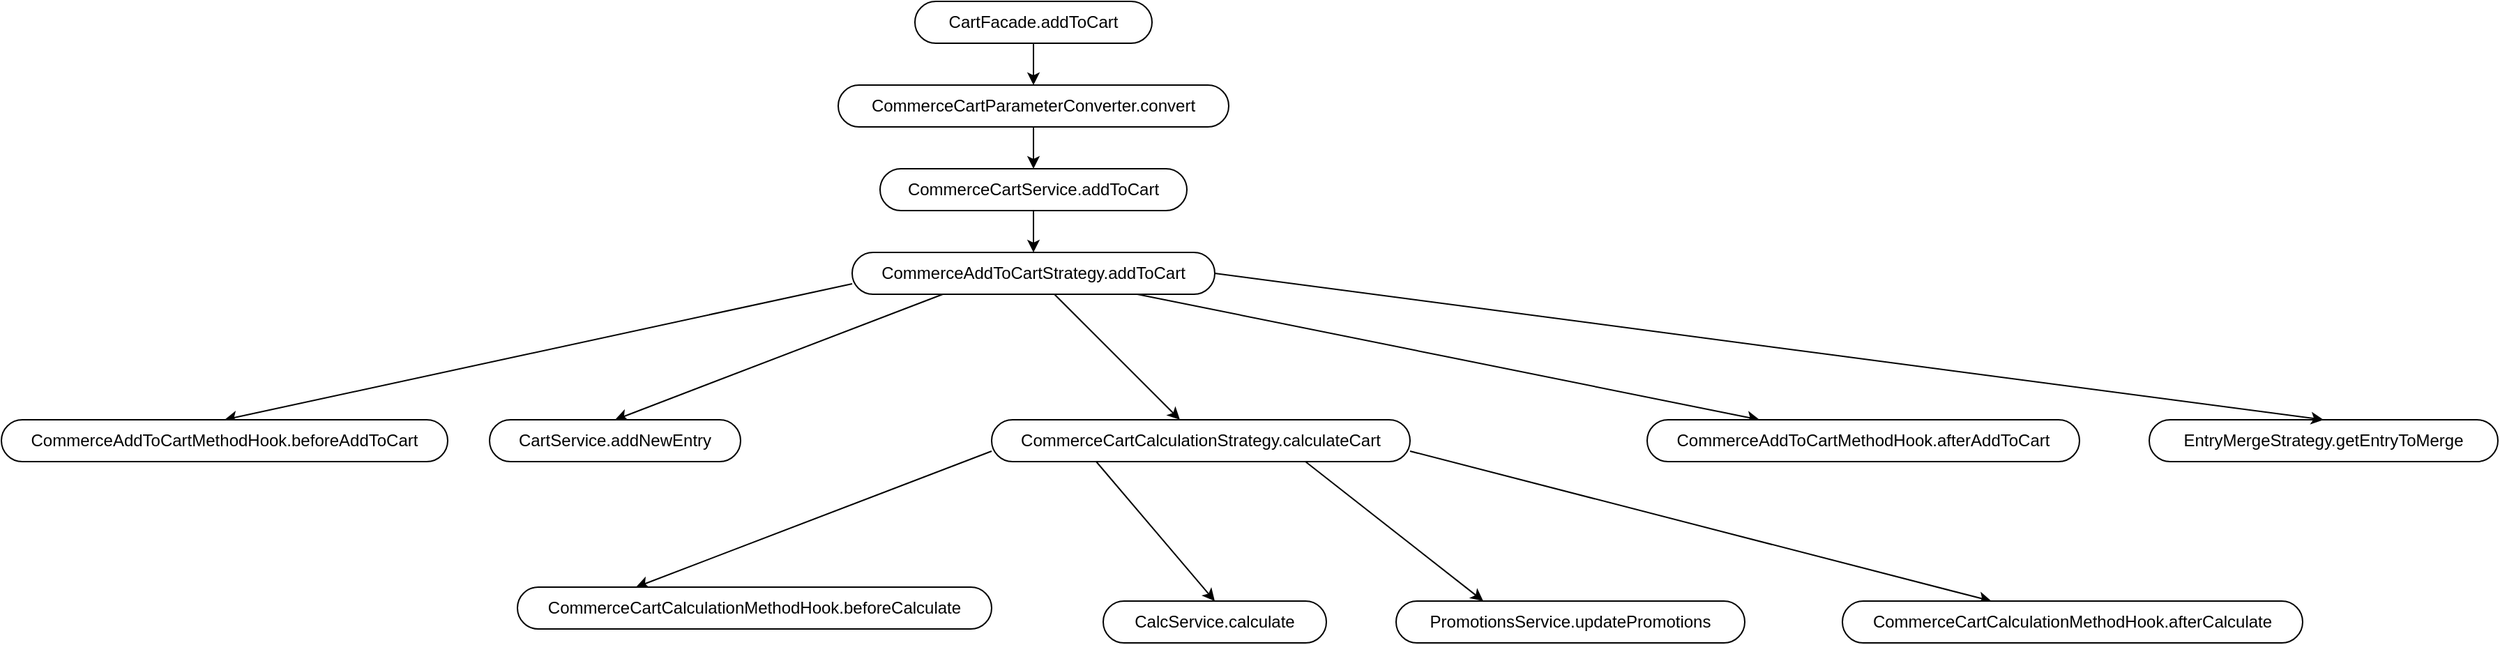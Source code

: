 <mxfile version="21.2.2" type="github">
  <diagram id="C2fSY1v2SiZeoUbDoYyL" name="Page-1">
    <mxGraphModel dx="2219" dy="617" grid="1" gridSize="10" guides="1" tooltips="1" connect="1" arrows="1" fold="1" page="1" pageScale="1" pageWidth="1169" pageHeight="827" math="0" shadow="0">
      <root>
        <mxCell id="0" />
        <mxCell id="1" parent="0" />
        <mxCell id="nQpdObJUpN9kFc_Fgj45-11" value="" style="rounded=0;orthogonalLoop=1;jettySize=auto;html=1;startArrow=none;endArrow=classic;segment=10;sourcePerimeterSpacing=0;targetPerimeterSpacing=0;entryX=0.5;entryY=0;entryDx=0;entryDy=0;exitX=0.5;exitY=1;exitDx=0;exitDy=0;endFill=1;" edge="1" parent="1" source="nQpdObJUpN9kFc_Fgj45-5" target="nQpdObJUpN9kFc_Fgj45-7">
          <mxGeometry relative="1" as="geometry" />
        </mxCell>
        <mxCell id="nQpdObJUpN9kFc_Fgj45-5" value="CartFacade.addToCart" style="whiteSpace=wrap;html=1;rounded=1;arcSize=50;align=center;verticalAlign=middle;strokeWidth=1;autosize=1;spacing=4;treeFolding=1;treeMoving=1;newEdgeStyle={&quot;edgeStyle&quot;:&quot;entityRelationEdgeStyle&quot;,&quot;startArrow&quot;:&quot;none&quot;,&quot;endArrow&quot;:&quot;none&quot;,&quot;segment&quot;:10,&quot;curved&quot;:1,&quot;sourcePerimeterSpacing&quot;:0,&quot;targetPerimeterSpacing&quot;:0};" vertex="1" parent="1">
          <mxGeometry x="115" y="50" width="170" height="30" as="geometry" />
        </mxCell>
        <mxCell id="nQpdObJUpN9kFc_Fgj45-17" value="" style="rounded=0;orthogonalLoop=1;jettySize=auto;html=1;startArrow=none;endArrow=classic;segment=10;sourcePerimeterSpacing=0;targetPerimeterSpacing=0;exitX=0.5;exitY=1;exitDx=0;exitDy=0;entryX=0.5;entryY=0;entryDx=0;entryDy=0;endFill=1;" edge="1" parent="1" source="nQpdObJUpN9kFc_Fgj45-7" target="nQpdObJUpN9kFc_Fgj45-16">
          <mxGeometry relative="1" as="geometry" />
        </mxCell>
        <mxCell id="nQpdObJUpN9kFc_Fgj45-7" value="CommerceCartParameterConverter.convert" style="whiteSpace=wrap;html=1;rounded=1;arcSize=50;align=center;verticalAlign=middle;strokeWidth=1;autosize=1;spacing=4;treeFolding=1;treeMoving=1;newEdgeStyle={&quot;edgeStyle&quot;:&quot;entityRelationEdgeStyle&quot;,&quot;startArrow&quot;:&quot;none&quot;,&quot;endArrow&quot;:&quot;none&quot;,&quot;segment&quot;:10,&quot;curved&quot;:1,&quot;sourcePerimeterSpacing&quot;:0,&quot;targetPerimeterSpacing&quot;:0};" vertex="1" parent="1">
          <mxGeometry x="60" y="110" width="280" height="30" as="geometry" />
        </mxCell>
        <mxCell id="nQpdObJUpN9kFc_Fgj45-20" value="" style="rounded=0;orthogonalLoop=1;jettySize=auto;html=1;startArrow=none;endArrow=classic;segment=10;sourcePerimeterSpacing=0;targetPerimeterSpacing=0;exitX=0.5;exitY=1;exitDx=0;exitDy=0;entryX=0.5;entryY=0;entryDx=0;entryDy=0;endFill=1;" edge="1" parent="1" source="nQpdObJUpN9kFc_Fgj45-16" target="nQpdObJUpN9kFc_Fgj45-19">
          <mxGeometry relative="1" as="geometry" />
        </mxCell>
        <mxCell id="nQpdObJUpN9kFc_Fgj45-16" value="CommerceCartService.addToCart" style="whiteSpace=wrap;html=1;rounded=1;arcSize=50;align=center;verticalAlign=middle;strokeWidth=1;autosize=1;spacing=4;treeFolding=1;treeMoving=1;newEdgeStyle={&quot;edgeStyle&quot;:&quot;entityRelationEdgeStyle&quot;,&quot;startArrow&quot;:&quot;none&quot;,&quot;endArrow&quot;:&quot;none&quot;,&quot;segment&quot;:10,&quot;curved&quot;:1,&quot;sourcePerimeterSpacing&quot;:0,&quot;targetPerimeterSpacing&quot;:0};" vertex="1" parent="1">
          <mxGeometry x="90" y="170" width="220" height="30" as="geometry" />
        </mxCell>
        <mxCell id="nQpdObJUpN9kFc_Fgj45-22" value="" style="rounded=0;orthogonalLoop=1;jettySize=auto;html=1;startArrow=none;endArrow=classic;segment=10;sourcePerimeterSpacing=0;targetPerimeterSpacing=0;entryX=0.5;entryY=0;entryDx=0;entryDy=0;exitX=0;exitY=0.75;exitDx=0;exitDy=0;endFill=1;" edge="1" parent="1" source="nQpdObJUpN9kFc_Fgj45-19" target="nQpdObJUpN9kFc_Fgj45-21">
          <mxGeometry relative="1" as="geometry" />
        </mxCell>
        <mxCell id="nQpdObJUpN9kFc_Fgj45-26" value="" style="rounded=0;orthogonalLoop=1;jettySize=auto;html=1;startArrow=none;endArrow=classic;segment=10;sourcePerimeterSpacing=0;targetPerimeterSpacing=0;exitX=0.25;exitY=1;exitDx=0;exitDy=0;entryX=0.5;entryY=0;entryDx=0;entryDy=0;endFill=1;" edge="1" parent="1" source="nQpdObJUpN9kFc_Fgj45-19" target="nQpdObJUpN9kFc_Fgj45-25">
          <mxGeometry relative="1" as="geometry">
            <mxPoint x="210" y="270" as="sourcePoint" />
          </mxGeometry>
        </mxCell>
        <mxCell id="nQpdObJUpN9kFc_Fgj45-28" value="" style="rounded=0;orthogonalLoop=1;jettySize=auto;html=1;startArrow=none;endArrow=classic;segment=10;sourcePerimeterSpacing=0;targetPerimeterSpacing=0;endFill=1;" edge="1" parent="1" source="nQpdObJUpN9kFc_Fgj45-19" target="nQpdObJUpN9kFc_Fgj45-27">
          <mxGeometry relative="1" as="geometry" />
        </mxCell>
        <mxCell id="nQpdObJUpN9kFc_Fgj45-42" value="" style="rounded=0;orthogonalLoop=1;jettySize=auto;html=1;startArrow=none;endArrow=classic;segment=10;sourcePerimeterSpacing=0;targetPerimeterSpacing=0;endFill=1;" edge="1" parent="1" source="nQpdObJUpN9kFc_Fgj45-19" target="nQpdObJUpN9kFc_Fgj45-41">
          <mxGeometry relative="1" as="geometry" />
        </mxCell>
        <mxCell id="nQpdObJUpN9kFc_Fgj45-19" value="CommerceAddToCartStrategy.addToCart" style="whiteSpace=wrap;html=1;rounded=1;arcSize=50;align=center;verticalAlign=middle;strokeWidth=1;autosize=1;spacing=4;treeFolding=1;treeMoving=1;newEdgeStyle={&quot;edgeStyle&quot;:&quot;entityRelationEdgeStyle&quot;,&quot;startArrow&quot;:&quot;none&quot;,&quot;endArrow&quot;:&quot;none&quot;,&quot;segment&quot;:10,&quot;curved&quot;:1,&quot;sourcePerimeterSpacing&quot;:0,&quot;targetPerimeterSpacing&quot;:0};" vertex="1" parent="1">
          <mxGeometry x="70" y="230" width="260" height="30" as="geometry" />
        </mxCell>
        <mxCell id="nQpdObJUpN9kFc_Fgj45-21" value="CommerceAddToCartMethodHook.beforeAddToCart" style="whiteSpace=wrap;html=1;rounded=1;arcSize=50;align=center;verticalAlign=middle;strokeWidth=1;autosize=1;spacing=4;treeFolding=1;treeMoving=1;newEdgeStyle={&quot;edgeStyle&quot;:&quot;entityRelationEdgeStyle&quot;,&quot;startArrow&quot;:&quot;none&quot;,&quot;endArrow&quot;:&quot;none&quot;,&quot;segment&quot;:10,&quot;curved&quot;:1,&quot;sourcePerimeterSpacing&quot;:0,&quot;targetPerimeterSpacing&quot;:0};" vertex="1" parent="1">
          <mxGeometry x="-540" y="350" width="320" height="30" as="geometry" />
        </mxCell>
        <mxCell id="nQpdObJUpN9kFc_Fgj45-25" value="CartService.addNewEntry" style="whiteSpace=wrap;html=1;rounded=1;arcSize=50;align=center;verticalAlign=middle;strokeWidth=1;autosize=1;spacing=4;treeFolding=1;treeMoving=1;newEdgeStyle={&quot;edgeStyle&quot;:&quot;entityRelationEdgeStyle&quot;,&quot;startArrow&quot;:&quot;none&quot;,&quot;endArrow&quot;:&quot;none&quot;,&quot;segment&quot;:10,&quot;curved&quot;:1,&quot;sourcePerimeterSpacing&quot;:0,&quot;targetPerimeterSpacing&quot;:0};" vertex="1" parent="1">
          <mxGeometry x="-190" y="350" width="180" height="30" as="geometry" />
        </mxCell>
        <mxCell id="nQpdObJUpN9kFc_Fgj45-30" value="" style="rounded=0;orthogonalLoop=1;jettySize=auto;html=1;startArrow=none;endArrow=classic;segment=10;sourcePerimeterSpacing=0;targetPerimeterSpacing=0;exitX=0;exitY=0.75;exitDx=0;exitDy=0;entryX=0.25;entryY=0;entryDx=0;entryDy=0;endFill=1;" edge="1" parent="1" source="nQpdObJUpN9kFc_Fgj45-27" target="nQpdObJUpN9kFc_Fgj45-29">
          <mxGeometry relative="1" as="geometry" />
        </mxCell>
        <mxCell id="nQpdObJUpN9kFc_Fgj45-34" value="" style="rounded=0;orthogonalLoop=1;jettySize=auto;html=1;startArrow=none;endArrow=classic;segment=10;sourcePerimeterSpacing=0;targetPerimeterSpacing=0;exitX=0.25;exitY=1;exitDx=0;exitDy=0;entryX=0.5;entryY=0;entryDx=0;entryDy=0;endFill=1;" edge="1" parent="1" source="nQpdObJUpN9kFc_Fgj45-27" target="nQpdObJUpN9kFc_Fgj45-33">
          <mxGeometry relative="1" as="geometry" />
        </mxCell>
        <mxCell id="nQpdObJUpN9kFc_Fgj45-37" value="" style="rounded=0;orthogonalLoop=1;jettySize=auto;html=1;startArrow=none;endArrow=classic;segment=10;sourcePerimeterSpacing=0;targetPerimeterSpacing=0;exitX=0.75;exitY=1;exitDx=0;exitDy=0;entryX=0.25;entryY=0;entryDx=0;entryDy=0;endFill=1;" edge="1" parent="1" source="nQpdObJUpN9kFc_Fgj45-27" target="nQpdObJUpN9kFc_Fgj45-36">
          <mxGeometry relative="1" as="geometry" />
        </mxCell>
        <mxCell id="nQpdObJUpN9kFc_Fgj45-40" value="" style="rounded=0;orthogonalLoop=1;jettySize=auto;html=1;startArrow=none;endArrow=classic;segment=10;sourcePerimeterSpacing=0;targetPerimeterSpacing=0;endFill=1;exitX=1;exitY=0.75;exitDx=0;exitDy=0;" edge="1" parent="1" source="nQpdObJUpN9kFc_Fgj45-27" target="nQpdObJUpN9kFc_Fgj45-39">
          <mxGeometry relative="1" as="geometry" />
        </mxCell>
        <mxCell id="nQpdObJUpN9kFc_Fgj45-27" value="CommerceCartCalculationStrategy.calculateCart" style="whiteSpace=wrap;html=1;rounded=1;arcSize=50;align=center;verticalAlign=middle;strokeWidth=1;autosize=1;spacing=4;treeFolding=1;treeMoving=1;newEdgeStyle={&quot;edgeStyle&quot;:&quot;entityRelationEdgeStyle&quot;,&quot;startArrow&quot;:&quot;none&quot;,&quot;endArrow&quot;:&quot;none&quot;,&quot;segment&quot;:10,&quot;curved&quot;:1,&quot;sourcePerimeterSpacing&quot;:0,&quot;targetPerimeterSpacing&quot;:0};" vertex="1" parent="1">
          <mxGeometry x="170" y="350" width="300" height="30" as="geometry" />
        </mxCell>
        <mxCell id="nQpdObJUpN9kFc_Fgj45-29" value="CommerceCartCalculationMethodHook.beforeCalculate" style="whiteSpace=wrap;html=1;rounded=1;arcSize=50;align=center;verticalAlign=middle;strokeWidth=1;autosize=1;spacing=4;treeFolding=1;treeMoving=1;newEdgeStyle={&quot;edgeStyle&quot;:&quot;entityRelationEdgeStyle&quot;,&quot;startArrow&quot;:&quot;none&quot;,&quot;endArrow&quot;:&quot;none&quot;,&quot;segment&quot;:10,&quot;curved&quot;:1,&quot;sourcePerimeterSpacing&quot;:0,&quot;targetPerimeterSpacing&quot;:0};" vertex="1" parent="1">
          <mxGeometry x="-170" y="470" width="340" height="30" as="geometry" />
        </mxCell>
        <mxCell id="nQpdObJUpN9kFc_Fgj45-33" value="CalcService.calculate" style="whiteSpace=wrap;html=1;rounded=1;arcSize=50;align=center;verticalAlign=middle;strokeWidth=1;autosize=1;spacing=4;treeFolding=1;treeMoving=1;newEdgeStyle={&quot;edgeStyle&quot;:&quot;entityRelationEdgeStyle&quot;,&quot;startArrow&quot;:&quot;none&quot;,&quot;endArrow&quot;:&quot;none&quot;,&quot;segment&quot;:10,&quot;curved&quot;:1,&quot;sourcePerimeterSpacing&quot;:0,&quot;targetPerimeterSpacing&quot;:0};" vertex="1" parent="1">
          <mxGeometry x="250" y="480" width="160" height="30" as="geometry" />
        </mxCell>
        <mxCell id="nQpdObJUpN9kFc_Fgj45-36" value="PromotionsService.updatePromotions" style="whiteSpace=wrap;html=1;rounded=1;arcSize=50;align=center;verticalAlign=middle;strokeWidth=1;autosize=1;spacing=4;treeFolding=1;treeMoving=1;newEdgeStyle={&quot;edgeStyle&quot;:&quot;entityRelationEdgeStyle&quot;,&quot;startArrow&quot;:&quot;none&quot;,&quot;endArrow&quot;:&quot;none&quot;,&quot;segment&quot;:10,&quot;curved&quot;:1,&quot;sourcePerimeterSpacing&quot;:0,&quot;targetPerimeterSpacing&quot;:0};" vertex="1" parent="1">
          <mxGeometry x="460" y="480" width="250" height="30" as="geometry" />
        </mxCell>
        <mxCell id="nQpdObJUpN9kFc_Fgj45-39" value="CommerceCartCalculationMethodHook.afterCalculate" style="whiteSpace=wrap;html=1;rounded=1;arcSize=50;align=center;verticalAlign=middle;strokeWidth=1;autosize=1;spacing=4;treeFolding=1;treeMoving=1;newEdgeStyle={&quot;edgeStyle&quot;:&quot;entityRelationEdgeStyle&quot;,&quot;startArrow&quot;:&quot;none&quot;,&quot;endArrow&quot;:&quot;none&quot;,&quot;segment&quot;:10,&quot;curved&quot;:1,&quot;sourcePerimeterSpacing&quot;:0,&quot;targetPerimeterSpacing&quot;:0};" vertex="1" parent="1">
          <mxGeometry x="780" y="480" width="330" height="30" as="geometry" />
        </mxCell>
        <mxCell id="nQpdObJUpN9kFc_Fgj45-41" value="CommerceAddToCartMethodHook.afterAddToCart" style="whiteSpace=wrap;html=1;rounded=1;arcSize=50;align=center;verticalAlign=middle;strokeWidth=1;autosize=1;spacing=4;treeFolding=1;treeMoving=1;newEdgeStyle={&quot;edgeStyle&quot;:&quot;entityRelationEdgeStyle&quot;,&quot;startArrow&quot;:&quot;none&quot;,&quot;endArrow&quot;:&quot;none&quot;,&quot;segment&quot;:10,&quot;curved&quot;:1,&quot;sourcePerimeterSpacing&quot;:0,&quot;targetPerimeterSpacing&quot;:0};" vertex="1" parent="1">
          <mxGeometry x="640" y="350" width="310" height="30" as="geometry" />
        </mxCell>
        <mxCell id="nQpdObJUpN9kFc_Fgj45-43" value="EntryMergeStrategy.getEntryToMerge" style="whiteSpace=wrap;html=1;rounded=1;arcSize=50;align=center;verticalAlign=middle;strokeWidth=1;autosize=1;spacing=4;treeFolding=1;treeMoving=1;newEdgeStyle={&quot;edgeStyle&quot;:&quot;entityRelationEdgeStyle&quot;,&quot;startArrow&quot;:&quot;none&quot;,&quot;endArrow&quot;:&quot;none&quot;,&quot;segment&quot;:10,&quot;curved&quot;:1,&quot;sourcePerimeterSpacing&quot;:0,&quot;targetPerimeterSpacing&quot;:0};" vertex="1" parent="1">
          <mxGeometry x="1000" y="350" width="250" height="30" as="geometry" />
        </mxCell>
        <mxCell id="nQpdObJUpN9kFc_Fgj45-44" value="" style="rounded=0;orthogonalLoop=1;jettySize=auto;html=1;startArrow=none;endArrow=classic;segment=10;sourcePerimeterSpacing=0;targetPerimeterSpacing=0;endFill=1;entryX=0.5;entryY=0;entryDx=0;entryDy=0;exitX=1;exitY=0.5;exitDx=0;exitDy=0;" edge="1" parent="1" source="nQpdObJUpN9kFc_Fgj45-19" target="nQpdObJUpN9kFc_Fgj45-43">
          <mxGeometry relative="1" as="geometry">
            <mxPoint x="284" y="270" as="sourcePoint" />
            <mxPoint x="731" y="360" as="targetPoint" />
          </mxGeometry>
        </mxCell>
      </root>
    </mxGraphModel>
  </diagram>
</mxfile>
